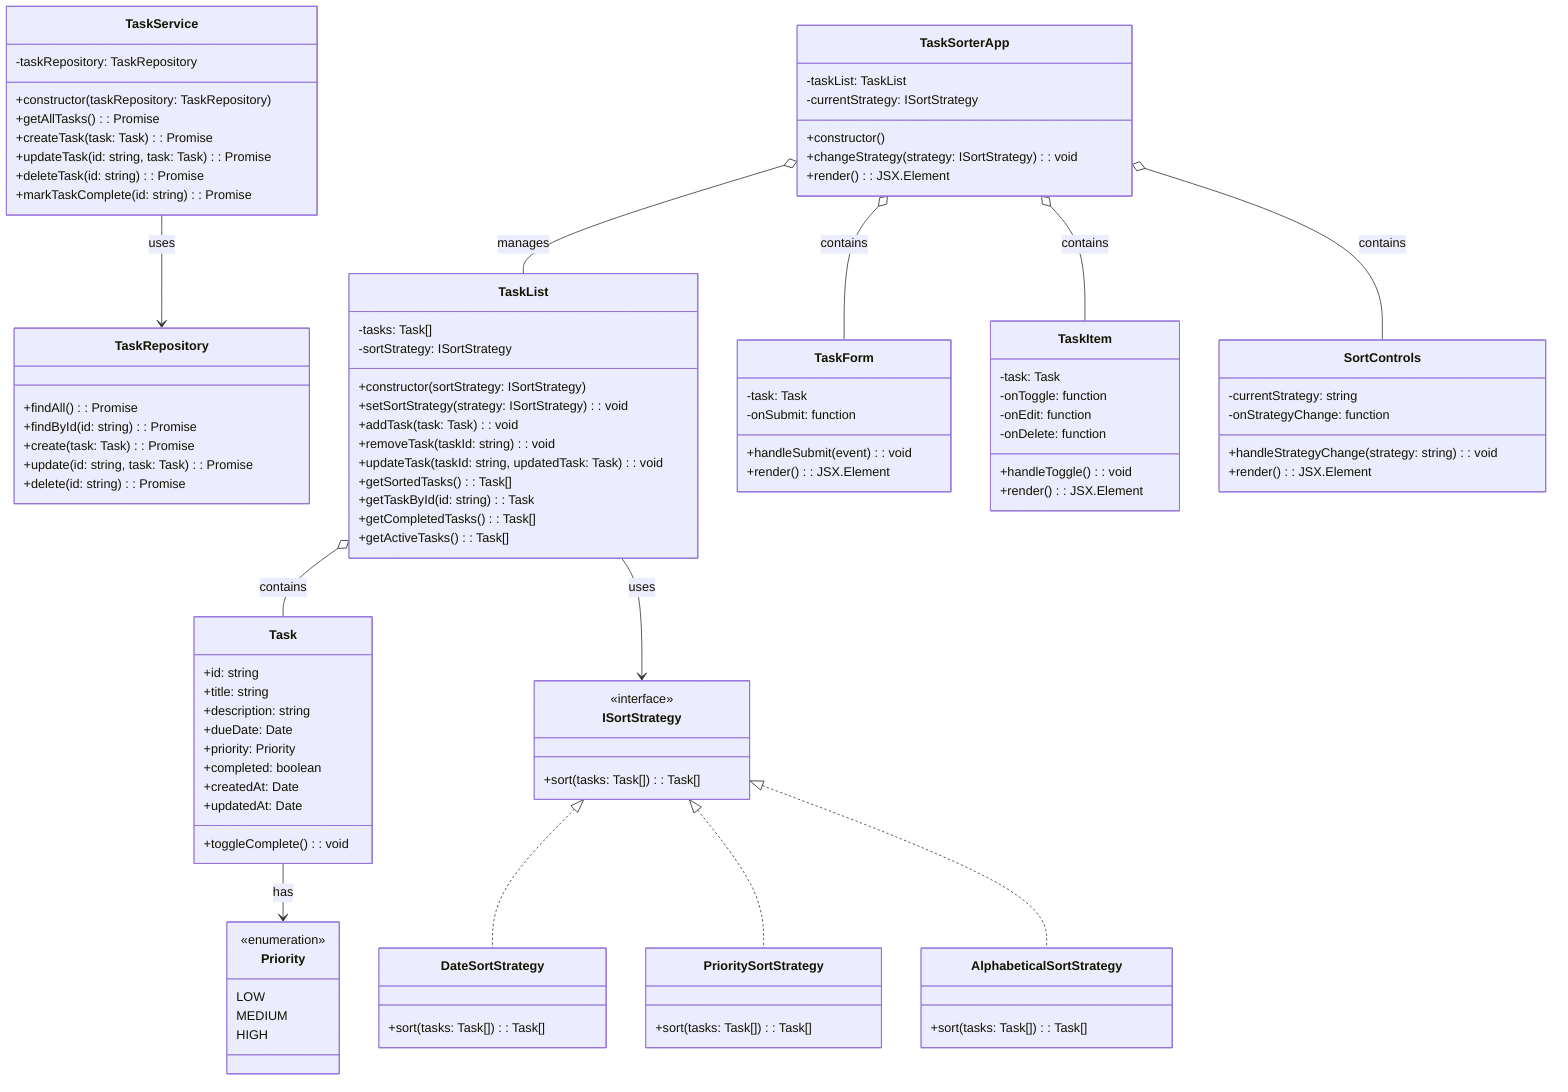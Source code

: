 classDiagram
    %% Strategy Pattern Implementation
    class ISortStrategy {
        <<interface>>
        +sort(tasks: Task[]): Task[]
    }
    
    class DateSortStrategy {
        +sort(tasks: Task[]): Task[]
    }
    
    class PrioritySortStrategy {
        +sort(tasks: Task[]): Task[]
    }
    
    class AlphabeticalSortStrategy {
        +sort(tasks: Task[]): Task[]
    }
    
    ISortStrategy <|.. DateSortStrategy
    ISortStrategy <|.. PrioritySortStrategy
    ISortStrategy <|.. AlphabeticalSortStrategy
    
    %% Core Data Models
    class Task {
        +id: string
        +title: string
        +description: string
        +dueDate: Date
        +priority: Priority
        +completed: boolean
        +createdAt: Date
        +updatedAt: Date
        +toggleComplete(): void
    }
    
    class Priority {
        <<enumeration>>
        LOW
        MEDIUM
        HIGH
    }
    
    %% Context Class that uses the Strategy
    class TaskList {
        -tasks: Task[]
        -sortStrategy: ISortStrategy
        +constructor(sortStrategy: ISortStrategy)
        +setSortStrategy(strategy: ISortStrategy): void
        +addTask(task: Task): void
        +removeTask(taskId: string): void
        +updateTask(taskId: string, updatedTask: Task): void
        +getSortedTasks(): Task[]
        +getTaskById(id: string): Task
        +getCompletedTasks(): Task[]
        +getActiveTasks(): Task[]
    }
    
    %% Service Classes
    class TaskService {
        -taskRepository: TaskRepository
        +constructor(taskRepository: TaskRepository)
        +getAllTasks(): Promise<Task[]>
        +createTask(task: Task): Promise<Task>
        +updateTask(id: string, task: Task): Promise<Task>
        +deleteTask(id: string): Promise<void>
        +markTaskComplete(id: string): Promise<Task>
    }
    
    class TaskRepository {
        +findAll(): Promise<Task[]>
        +findById(id: string): Promise<Task>
        +create(task: Task): Promise<Task>
        +update(id: string, task: Task): Promise<Task>
        +delete(id: string): Promise<void>
    }
    
    %% Frontend Components
    class TaskSorterApp {
        -taskList: TaskList
        -currentStrategy: ISortStrategy
        +constructor()
        +changeStrategy(strategy: ISortStrategy): void
        +render(): JSX.Element
    }
    
    class TaskForm {
        -task: Task
        -onSubmit: function
        +handleSubmit(event): void
        +render(): JSX.Element
    }
    
    class TaskItem {
        -task: Task
        -onToggle: function
        -onEdit: function
        -onDelete: function
        +handleToggle(): void
        +render(): JSX.Element
    }
    
    class SortControls {
        -currentStrategy: string
        -onStrategyChange: function
        +handleStrategyChange(strategy: string): void
        +render(): JSX.Element
    }
    
    %% Relationships
    TaskList o-- Task : contains
    TaskList --> ISortStrategy : uses
    Task --> Priority : has
    TaskService --> TaskRepository : uses
    TaskSorterApp o-- TaskList : manages
    TaskSorterApp o-- TaskForm : contains
    TaskSorterApp o-- TaskItem : contains
    TaskSorterApp o-- SortControls : contains